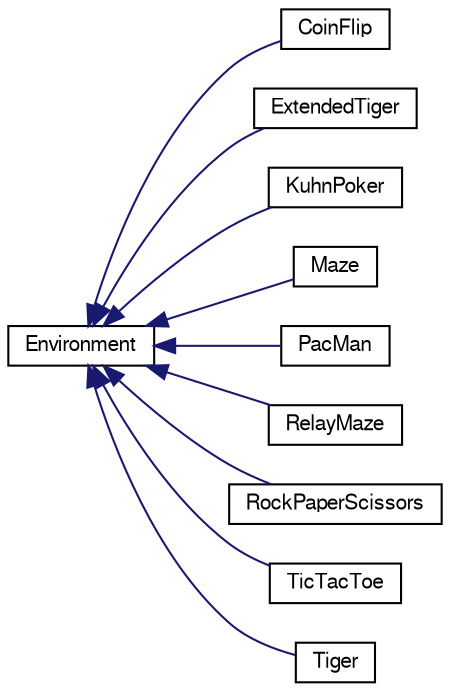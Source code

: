 digraph G
{
  edge [fontname="FreeSans",fontsize="10",labelfontname="FreeSans",labelfontsize="10"];
  node [fontname="FreeSans",fontsize="10",shape=record];
  rankdir=LR;
  Node1 [label="Environment",height=0.2,width=0.4,color="black", fillcolor="white", style="filled",URL="$classEnvironment.html"];
  Node1 -> Node2 [dir=back,color="midnightblue",fontsize="10",style="solid",fontname="FreeSans"];
  Node2 [label="CoinFlip",height=0.2,width=0.4,color="black", fillcolor="white", style="filled",URL="$classCoinFlip.html"];
  Node1 -> Node3 [dir=back,color="midnightblue",fontsize="10",style="solid",fontname="FreeSans"];
  Node3 [label="ExtendedTiger",height=0.2,width=0.4,color="black", fillcolor="white", style="filled",URL="$classExtendedTiger.html"];
  Node1 -> Node4 [dir=back,color="midnightblue",fontsize="10",style="solid",fontname="FreeSans"];
  Node4 [label="KuhnPoker",height=0.2,width=0.4,color="black", fillcolor="white", style="filled",URL="$classKuhnPoker.html"];
  Node1 -> Node5 [dir=back,color="midnightblue",fontsize="10",style="solid",fontname="FreeSans"];
  Node5 [label="Maze",height=0.2,width=0.4,color="black", fillcolor="white", style="filled",URL="$classMaze.html"];
  Node1 -> Node6 [dir=back,color="midnightblue",fontsize="10",style="solid",fontname="FreeSans"];
  Node6 [label="PacMan",height=0.2,width=0.4,color="black", fillcolor="white", style="filled",URL="$classPacMan.html"];
  Node1 -> Node7 [dir=back,color="midnightblue",fontsize="10",style="solid",fontname="FreeSans"];
  Node7 [label="RelayMaze",height=0.2,width=0.4,color="black", fillcolor="white", style="filled",URL="$classRelayMaze.html"];
  Node1 -> Node8 [dir=back,color="midnightblue",fontsize="10",style="solid",fontname="FreeSans"];
  Node8 [label="RockPaperScissors",height=0.2,width=0.4,color="black", fillcolor="white", style="filled",URL="$classRockPaperScissors.html"];
  Node1 -> Node9 [dir=back,color="midnightblue",fontsize="10",style="solid",fontname="FreeSans"];
  Node9 [label="TicTacToe",height=0.2,width=0.4,color="black", fillcolor="white", style="filled",URL="$classTicTacToe.html"];
  Node1 -> Node10 [dir=back,color="midnightblue",fontsize="10",style="solid",fontname="FreeSans"];
  Node10 [label="Tiger",height=0.2,width=0.4,color="black", fillcolor="white", style="filled",URL="$classTiger.html"];
}
